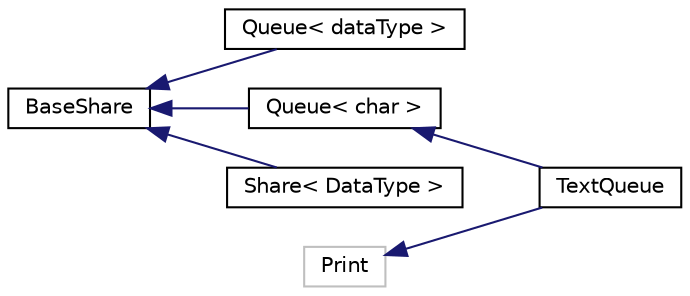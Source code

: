 digraph "Graphical Class Hierarchy"
{
 // LATEX_PDF_SIZE
  edge [fontname="Helvetica",fontsize="10",labelfontname="Helvetica",labelfontsize="10"];
  node [fontname="Helvetica",fontsize="10",shape=record];
  rankdir="LR";
  Node12 [label="BaseShare",height=0.2,width=0.4,color="black", fillcolor="white", style="filled",URL="$classBaseShare.html",tooltip="Base class for classes that share data in a thread-safe manner between tasks."];
  Node12 -> Node13 [dir="back",color="midnightblue",fontsize="10",style="solid",fontname="Helvetica"];
  Node13 [label="Queue\< dataType \>",height=0.2,width=0.4,color="black", fillcolor="white", style="filled",URL="$classQueue.html",tooltip="Implements a queue to transmit data from one RTOS task to another."];
  Node12 -> Node14 [dir="back",color="midnightblue",fontsize="10",style="solid",fontname="Helvetica"];
  Node14 [label="Queue\< char \>",height=0.2,width=0.4,color="black", fillcolor="white", style="filled",URL="$classQueue.html",tooltip=" "];
  Node14 -> Node0 [dir="back",color="midnightblue",fontsize="10",style="solid",fontname="Helvetica"];
  Node0 [label="TextQueue",height=0.2,width=0.4,color="black", fillcolor="white", style="filled",URL="$classTextQueue.html",tooltip="Implements a queue to transmit text from one RTOS task to another."];
  Node12 -> Node15 [dir="back",color="midnightblue",fontsize="10",style="solid",fontname="Helvetica"];
  Node15 [label="Share\< DataType \>",height=0.2,width=0.4,color="black", fillcolor="white", style="filled",URL="$classShare.html",tooltip="Class for data to be shared in a thread-safe manner between tasks."];
  Node1 [label="Print",height=0.2,width=0.4,color="grey75", fillcolor="white", style="filled",tooltip=" "];
  Node1 -> Node0 [dir="back",color="midnightblue",fontsize="10",style="solid",fontname="Helvetica"];
}
